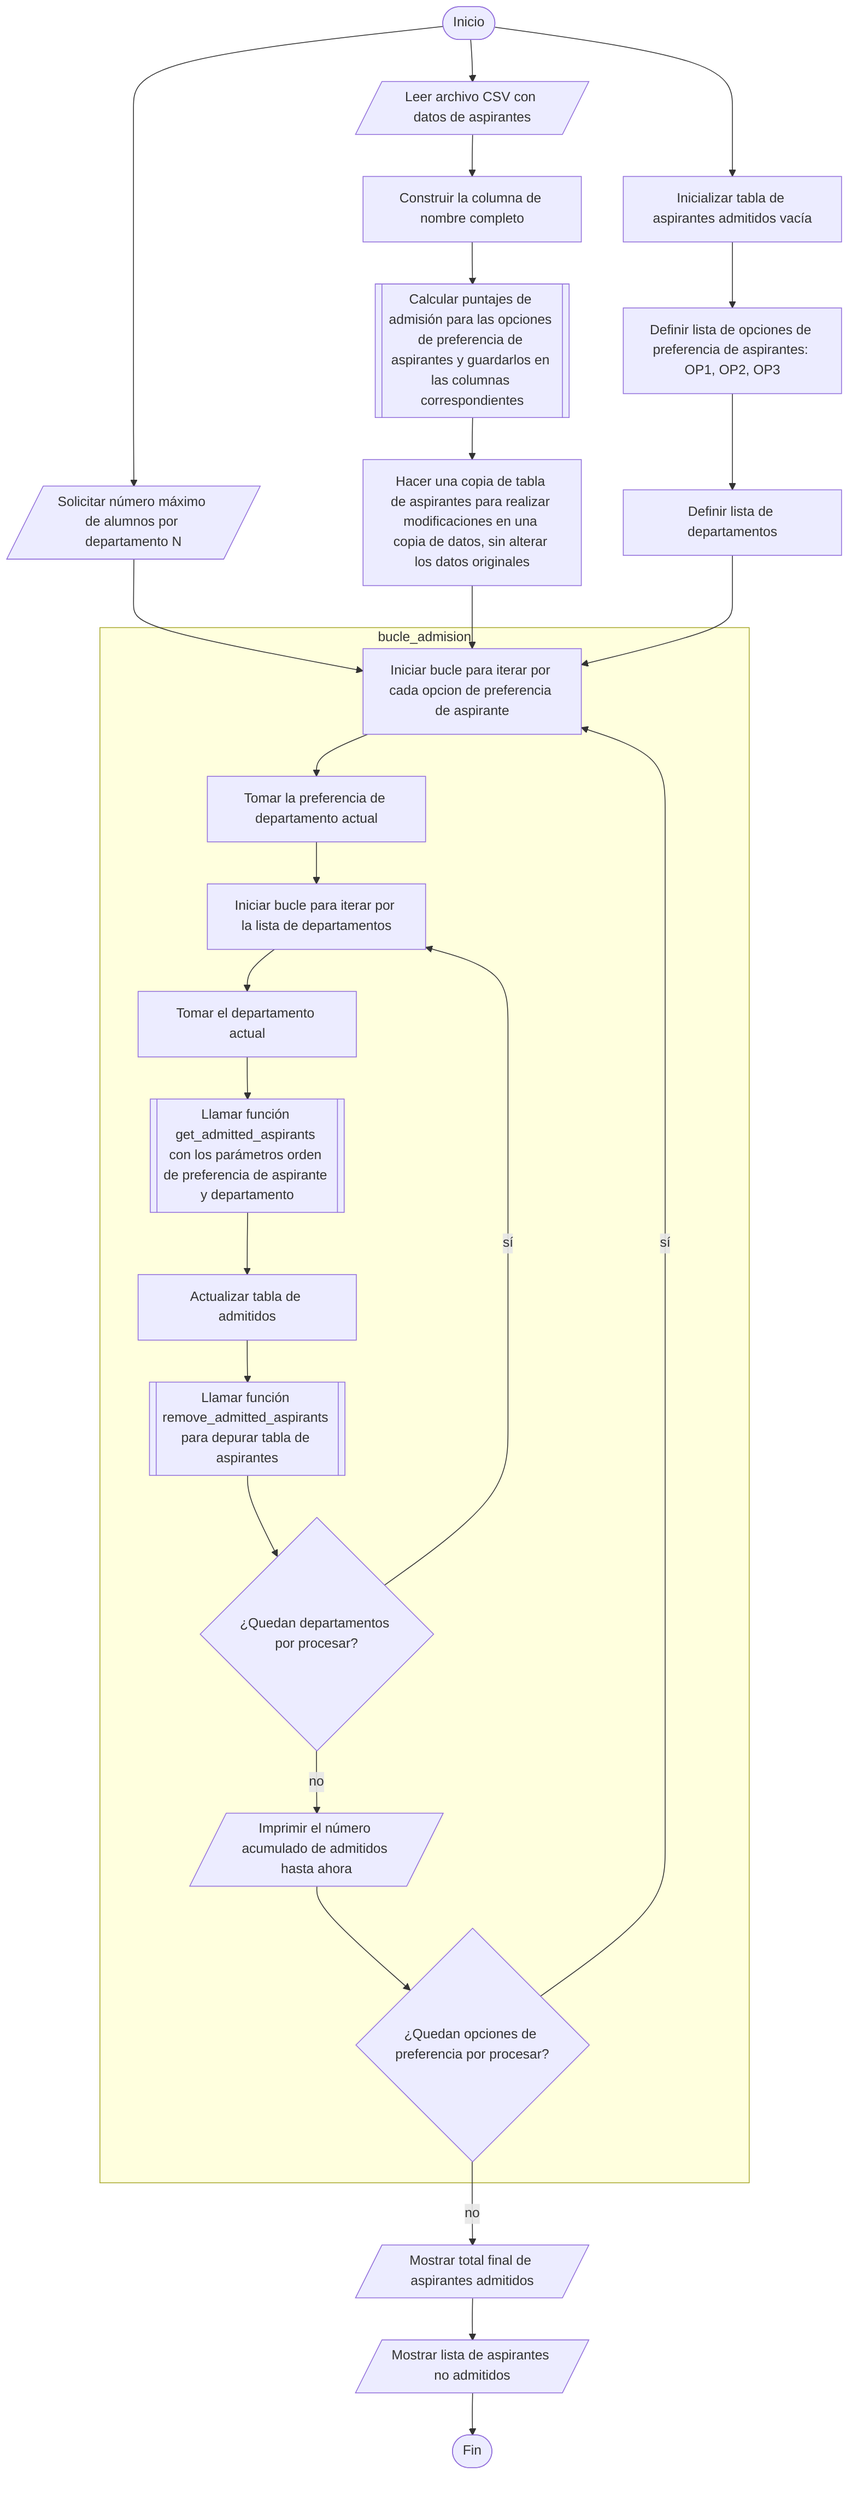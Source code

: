 flowchart TD

A([Inicio]) --> B[/Leer archivo CSV con datos de aspirantes/]
A --> C[/Solicitar número máximo de alumnos por departamento N/]
A --> D[Inicializar tabla de aspirantes admitidos vacía]
B --> B1[Construir la columna de nombre completo]
B1 --> B2[[Calcular puntajes de admisión para las opciones de preferencia de aspirantes y guardarlos en las columnas correspondientes]]
B2 --> E[Hacer una copia de tabla de aspirantes para realizar modificaciones en una copia de datos, sin alterar los datos originales]
D --> F1[Definir lista de opciones de preferencia de aspirantes: OP1, OP2, OP3]
F1 --> F[Definir lista de departamentos]
C --> G
E --> G
F --> G
subgraph bucle_admision
G[Iniciar bucle para iterar por cada opcion de preferencia de aspirante] --> H[Tomar la preferencia de departamento actual]
H --> I[Iniciar bucle para iterar por la lista de departamentos]
I --> J[Tomar el departamento actual]
J --> K[[Llamar función get_admitted_aspirants con los parámetros orden de preferencia de aspirante y departamento]]
K --> L[Actualizar tabla de admitidos]
L --> M[[Llamar función remove_admitted_aspirants para depurar tabla de aspirantes]]
M --> N{¿Quedan departamentos por procesar?}
N -- sí --> I
N -- no --> O[/Imprimir el número acumulado de admitidos hasta ahora/]
O --> P{¿Quedan opciones de preferencia por procesar?}
P -- sí --> G
end
P -- no --> Q[/Mostrar total final de aspirantes admitidos/]
Q --> R[/Mostrar lista de aspirantes no admitidos/]
R --> S([Fin])